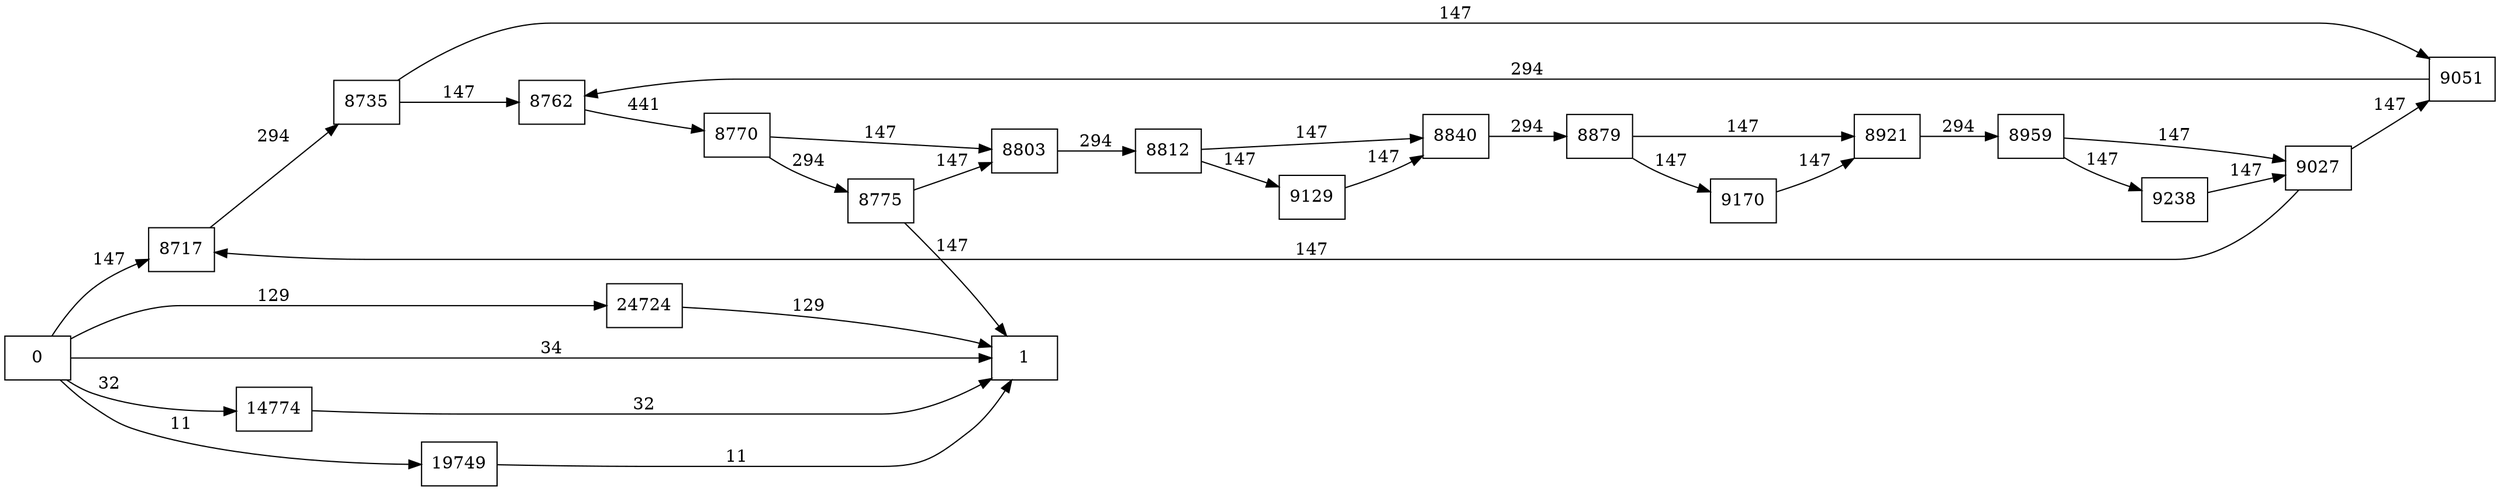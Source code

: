 digraph {
	graph [rankdir=LR]
	node [shape=rectangle]
	8717 -> 8735 [label=294]
	8735 -> 8762 [label=147]
	8735 -> 9051 [label=147]
	8762 -> 8770 [label=441]
	8770 -> 8775 [label=294]
	8770 -> 8803 [label=147]
	8775 -> 8803 [label=147]
	8775 -> 1 [label=147]
	8803 -> 8812 [label=294]
	8812 -> 8840 [label=147]
	8812 -> 9129 [label=147]
	8840 -> 8879 [label=294]
	8879 -> 8921 [label=147]
	8879 -> 9170 [label=147]
	8921 -> 8959 [label=294]
	8959 -> 9027 [label=147]
	8959 -> 9238 [label=147]
	9027 -> 8717 [label=147]
	9027 -> 9051 [label=147]
	9051 -> 8762 [label=294]
	9129 -> 8840 [label=147]
	9170 -> 8921 [label=147]
	9238 -> 9027 [label=147]
	14774 -> 1 [label=32]
	19749 -> 1 [label=11]
	24724 -> 1 [label=129]
	0 -> 1 [label=34]
	0 -> 8717 [label=147]
	0 -> 14774 [label=32]
	0 -> 19749 [label=11]
	0 -> 24724 [label=129]
}
